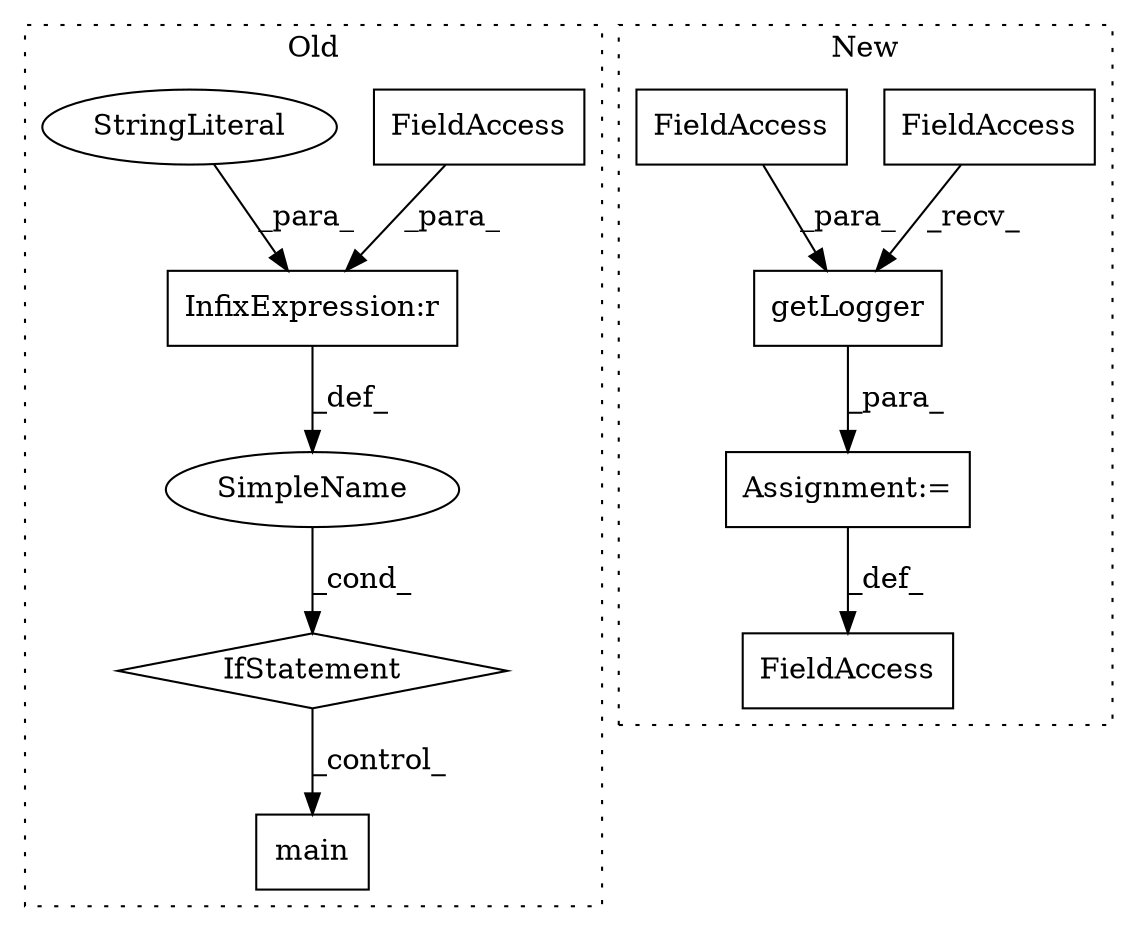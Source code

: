 digraph G {
subgraph cluster0 {
1 [label="main" a="32" s="3016" l="6" shape="box"];
7 [label="InfixExpression:r" a="27" s="2983" l="4" shape="box"];
8 [label="SimpleName" a="42" s="" l="" shape="ellipse"];
9 [label="IfStatement" a="25" s="2971,2997" l="4,2" shape="diamond"];
10 [label="FieldAccess" a="22" s="2975" l="8" shape="box"];
11 [label="StringLiteral" a="45" s="2987" l="10" shape="ellipse"];
label = "Old";
style="dotted";
}
subgraph cluster1 {
2 [label="getLogger" a="32" s="310,328" l="10,1" shape="box"];
3 [label="FieldAccess" a="22" s="302" l="7" shape="box"];
4 [label="FieldAccess" a="22" s="320" l="8" shape="box"];
5 [label="FieldAccess" a="22" s="295" l="6" shape="box"];
6 [label="Assignment:=" a="7" s="301" l="1" shape="box"];
label = "New";
style="dotted";
}
2 -> 6 [label="_para_"];
3 -> 2 [label="_recv_"];
4 -> 2 [label="_para_"];
6 -> 5 [label="_def_"];
7 -> 8 [label="_def_"];
8 -> 9 [label="_cond_"];
9 -> 1 [label="_control_"];
10 -> 7 [label="_para_"];
11 -> 7 [label="_para_"];
}
